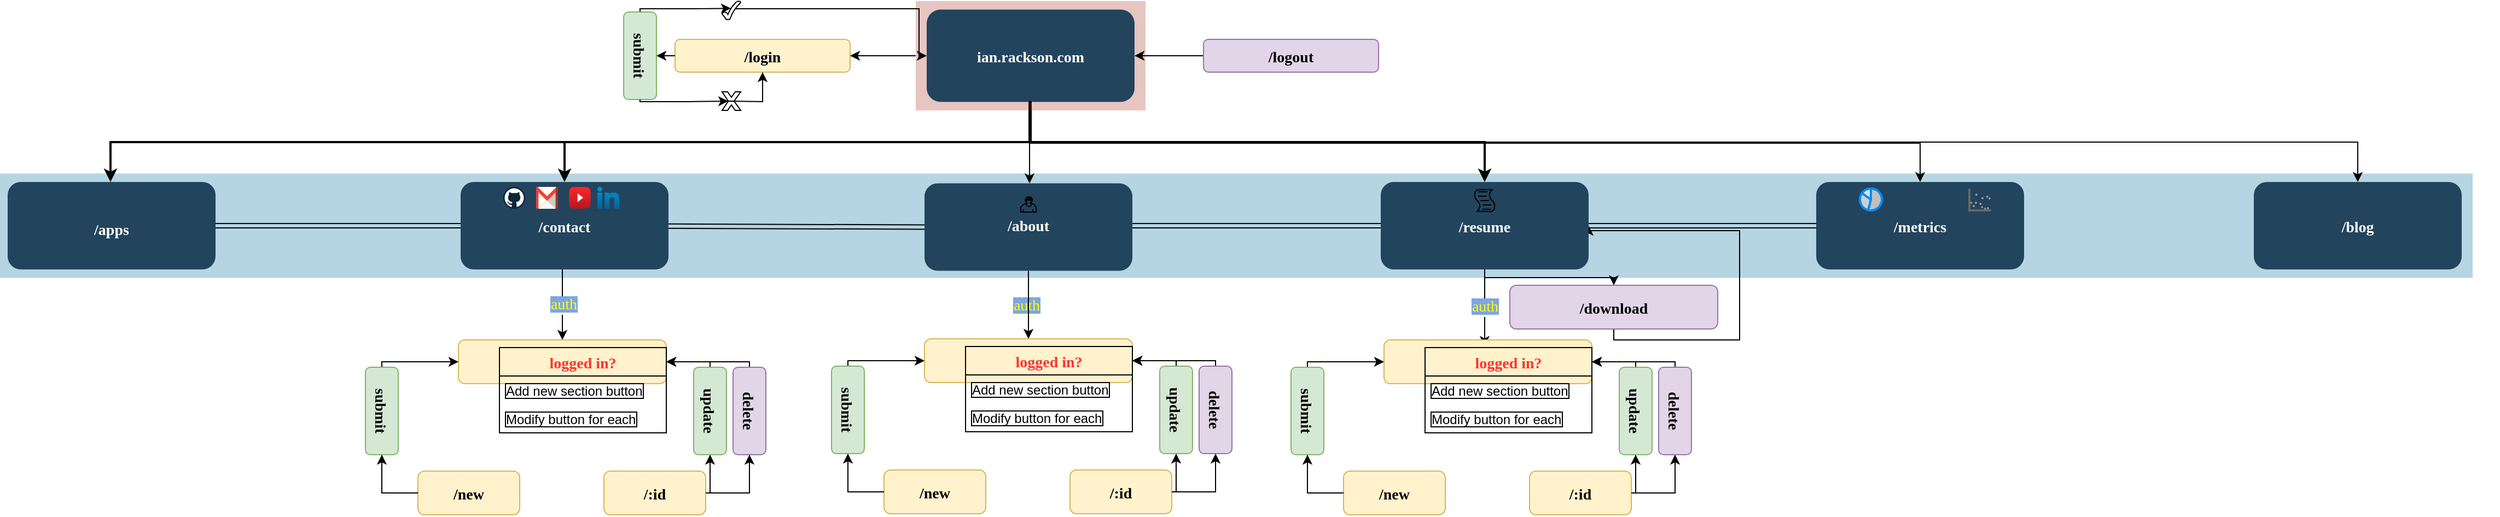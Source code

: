 <mxfile version="14.5.8" type="github">
  <diagram name="Page-1" id="2c0d36ab-eaac-3732-788b-9136903baeff">
    <mxGraphModel dx="983" dy="548" grid="1" gridSize="10" guides="1" tooltips="1" connect="1" arrows="1" fold="1" page="1" pageScale="1.5" pageWidth="1169" pageHeight="827" background="#ffffff" math="0" shadow="0">
      <root>
        <mxCell id="0" />
        <mxCell id="1" parent="0" />
        <mxCell id="Ey4R-V_PaF4X1ZqoevEX-540" value="&lt;font color=&quot;#ffff00&quot; style=&quot;background-color: rgb(126 , 166 , 224)&quot;&gt;auth&lt;/font&gt;" style="edgeLabel;html=1;align=center;verticalAlign=middle;resizable=0;points=[];fontSize=14;fontFamily=Tahoma;fontColor=#FFFFFF;" vertex="1" connectable="0" parent="1">
          <mxGeometry x="1038" y="449" as="geometry" />
        </mxCell>
        <mxCell id="122" value="" style="fillColor=#10739E;strokeColor=none;opacity=30;" parent="1" vertex="1">
          <mxGeometry x="100" y="327.75" width="2260" height="95.5" as="geometry" />
        </mxCell>
        <mxCell id="Ey4R-V_PaF4X1ZqoevEX-137" value="" style="edgeStyle=elbowEdgeStyle;rounded=0;orthogonalLoop=1;jettySize=auto;elbow=vertical;html=1;" edge="1" parent="1" source="2" target="Ey4R-V_PaF4X1ZqoevEX-136">
          <mxGeometry relative="1" as="geometry" />
        </mxCell>
        <mxCell id="Ey4R-V_PaF4X1ZqoevEX-161" style="edgeStyle=elbowEdgeStyle;rounded=0;orthogonalLoop=1;jettySize=auto;elbow=vertical;html=1;" edge="1" parent="1" source="4" target="Ey4R-V_PaF4X1ZqoevEX-154">
          <mxGeometry relative="1" as="geometry" />
        </mxCell>
        <mxCell id="Ey4R-V_PaF4X1ZqoevEX-399" style="edgeStyle=orthogonalEdgeStyle;rounded=0;orthogonalLoop=1;jettySize=auto;html=1;entryX=0.357;entryY=-0.019;entryDx=0;entryDy=0;entryPerimeter=0;fontFamily=Tahoma;fontSize=11;fontColor=#FF3333;" edge="1" parent="1" source="4" target="Ey4R-V_PaF4X1ZqoevEX-386">
          <mxGeometry relative="1" as="geometry" />
        </mxCell>
        <mxCell id="9" value="" style="edgeStyle=elbowEdgeStyle;elbow=vertical;strokeWidth=2;rounded=0" parent="1" source="2" target="4" edge="1">
          <mxGeometry x="337" y="215.5" width="100" height="100" as="geometry">
            <mxPoint x="337" y="315.5" as="sourcePoint" />
            <mxPoint x="437" y="215.5" as="targetPoint" />
          </mxGeometry>
        </mxCell>
        <mxCell id="Ey4R-V_PaF4X1ZqoevEX-167" style="edgeStyle=elbowEdgeStyle;rounded=0;orthogonalLoop=1;jettySize=auto;elbow=vertical;html=1;entryX=0.5;entryY=0;entryDx=0;entryDy=0;" edge="1" parent="1" source="10" target="Ey4R-V_PaF4X1ZqoevEX-166">
          <mxGeometry relative="1" as="geometry" />
        </mxCell>
        <mxCell id="Ey4R-V_PaF4X1ZqoevEX-537" style="edgeStyle=orthogonalEdgeStyle;rounded=0;orthogonalLoop=1;jettySize=auto;html=1;entryX=0.5;entryY=0;entryDx=0;entryDy=0;fontFamily=Tahoma;fontSize=11;fontColor=#FF3333;" edge="1" parent="1" source="12" target="Ey4R-V_PaF4X1ZqoevEX-523">
          <mxGeometry relative="1" as="geometry">
            <Array as="points">
              <mxPoint x="614" y="440" />
              <mxPoint x="614" y="440" />
            </Array>
          </mxGeometry>
        </mxCell>
        <mxCell id="Ey4R-V_PaF4X1ZqoevEX-539" value="&lt;font color=&quot;#ffff00&quot; style=&quot;background-color: rgb(126 , 166 , 224)&quot;&gt;auth&lt;br&gt;&lt;/font&gt;" style="edgeLabel;html=1;align=center;verticalAlign=middle;resizable=0;points=[];fontSize=14;fontFamily=Tahoma;fontColor=#FFFFFF;" vertex="1" connectable="0" parent="Ey4R-V_PaF4X1ZqoevEX-537">
          <mxGeometry x="0.008" y="1" relative="1" as="geometry">
            <mxPoint as="offset" />
          </mxGeometry>
        </mxCell>
        <mxCell id="59" value="" style="edgeStyle=elbowEdgeStyle;elbow=vertical;strokeWidth=2;rounded=0" parent="1" source="2" target="12" edge="1">
          <mxGeometry x="347" y="225.5" width="100" height="100" as="geometry">
            <mxPoint x="862.0" y="275.5" as="sourcePoint" />
            <mxPoint x="1467.0" y="345.5" as="targetPoint" />
          </mxGeometry>
        </mxCell>
        <mxCell id="61" value="" style="edgeStyle=elbowEdgeStyle;elbow=vertical;strokeWidth=2;rounded=0" parent="1" edge="1">
          <mxGeometry x="-24" y="135.5" width="100" height="100" as="geometry">
            <mxPoint x="1041" y="262.25" as="sourcePoint" />
            <mxPoint x="201" y="335.5" as="targetPoint" />
          </mxGeometry>
        </mxCell>
        <mxCell id="Ey4R-V_PaF4X1ZqoevEX-141" value="" style="group" vertex="1" connectable="0" parent="1">
          <mxGeometry x="937" y="170" width="210" height="100.0" as="geometry" />
        </mxCell>
        <mxCell id="123" value="" style="fillColor=#AE4132;strokeColor=none;opacity=30;" parent="Ey4R-V_PaF4X1ZqoevEX-141" vertex="1">
          <mxGeometry width="210" height="100.0" as="geometry" />
        </mxCell>
        <mxCell id="2" value="ian.rackson.com" style="rounded=1;fillColor=#23445D;gradientColor=none;strokeColor=none;fontColor=#FFFFFF;fontStyle=1;fontFamily=Tahoma;fontSize=14" parent="Ey4R-V_PaF4X1ZqoevEX-141" vertex="1">
          <mxGeometry x="10" y="7.75" width="190" height="84.5" as="geometry" />
        </mxCell>
        <mxCell id="Ey4R-V_PaF4X1ZqoevEX-381" style="edgeStyle=orthogonalEdgeStyle;rounded=0;orthogonalLoop=1;jettySize=auto;html=1;fontFamily=Tahoma;fontSize=11;fontColor=#FF3333;entryX=1;entryY=0.5;entryDx=0;entryDy=0;" edge="1" parent="1" source="Ey4R-V_PaF4X1ZqoevEX-154" target="4">
          <mxGeometry relative="1" as="geometry">
            <mxPoint x="1690" y="390" as="targetPoint" />
            <Array as="points">
              <mxPoint x="1575" y="480" />
              <mxPoint x="1690" y="480" />
              <mxPoint x="1690" y="380" />
              <mxPoint x="1552" y="380" />
            </Array>
          </mxGeometry>
        </mxCell>
        <mxCell id="Ey4R-V_PaF4X1ZqoevEX-154" value="/download" style="rounded=1;fillColor=#e1d5e7;strokeColor=#9673a6;fontStyle=1;fontFamily=Tahoma;fontSize=14" vertex="1" parent="1">
          <mxGeometry x="1480" y="430" width="190" height="40" as="geometry" />
        </mxCell>
        <mxCell id="Ey4R-V_PaF4X1ZqoevEX-205" style="edgeStyle=elbowEdgeStyle;rounded=0;orthogonalLoop=1;jettySize=auto;elbow=vertical;html=1;entryX=0.5;entryY=0;entryDx=0;entryDy=0;" edge="1" parent="1">
          <mxGeometry relative="1" as="geometry">
            <mxPoint x="1043" y="262.25" as="sourcePoint" />
            <mxPoint x="1041" y="336.75" as="targetPoint" />
            <Array as="points">
              <mxPoint x="1041" y="262" />
            </Array>
          </mxGeometry>
        </mxCell>
        <mxCell id="Ey4R-V_PaF4X1ZqoevEX-215" value="/login" style="rounded=1;fillColor=#fff2cc;strokeColor=#d6b656;fontStyle=1;fontFamily=Tahoma;fontSize=14" vertex="1" parent="1">
          <mxGeometry x="717" y="205" width="160" height="30" as="geometry" />
        </mxCell>
        <mxCell id="Ey4R-V_PaF4X1ZqoevEX-544" style="edgeStyle=orthogonalEdgeStyle;rounded=0;orthogonalLoop=1;jettySize=auto;html=1;entryX=1;entryY=0.5;entryDx=0;entryDy=0;startSize=26;fontFamily=Tahoma;fontSize=14;fontColor=#FFFFFF;" edge="1" parent="1" source="Ey4R-V_PaF4X1ZqoevEX-231" target="2">
          <mxGeometry relative="1" as="geometry" />
        </mxCell>
        <mxCell id="Ey4R-V_PaF4X1ZqoevEX-231" value="/logout" style="rounded=1;fillColor=#e1d5e7;strokeColor=#9673a6;fontStyle=1;fontFamily=Tahoma;fontSize=14" vertex="1" parent="1">
          <mxGeometry x="1200" y="205" width="160" height="30" as="geometry" />
        </mxCell>
        <mxCell id="Ey4R-V_PaF4X1ZqoevEX-329" value="" style="group" vertex="1" connectable="0" parent="1">
          <mxGeometry x="860" y="479" width="366" height="160" as="geometry" />
        </mxCell>
        <mxCell id="Ey4R-V_PaF4X1ZqoevEX-313" value="/new" style="rounded=1;fillColor=#fff2cc;strokeColor=#d6b656;fontStyle=1;fontFamily=Tahoma;fontSize=14" vertex="1" parent="Ey4R-V_PaF4X1ZqoevEX-329">
          <mxGeometry x="48" y="120" width="93" height="40" as="geometry" />
        </mxCell>
        <mxCell id="Ey4R-V_PaF4X1ZqoevEX-316" value="" style="group" vertex="1" connectable="0" parent="Ey4R-V_PaF4X1ZqoevEX-329">
          <mxGeometry x="85" width="190" height="107" as="geometry" />
        </mxCell>
        <mxCell id="Ey4R-V_PaF4X1ZqoevEX-166" value="" style="rounded=1;fillColor=#fff2cc;strokeColor=#d6b656;fontStyle=1;fontFamily=Tahoma;fontSize=14" vertex="1" parent="Ey4R-V_PaF4X1ZqoevEX-316">
          <mxGeometry width="190" height="40" as="geometry" />
        </mxCell>
        <mxCell id="Ey4R-V_PaF4X1ZqoevEX-303" value="logged in?" style="swimlane;fontStyle=1;childLayout=stackLayout;horizontal=1;startSize=26;fillColor=none;horizontalStack=0;resizeParent=1;resizeParentMax=0;resizeLast=0;collapsible=1;marginBottom=0;shadow=0;labelBackgroundColor=none;align=center;fontFamily=Tahoma;fontSize=14;labelBorderColor=none;fontColor=#FF3333;" vertex="1" parent="Ey4R-V_PaF4X1ZqoevEX-316">
          <mxGeometry x="37.5" y="7" width="152.5" height="78" as="geometry">
            <mxRectangle x="37.5" y="7" width="115" height="26" as="alternateBounds" />
          </mxGeometry>
        </mxCell>
        <mxCell id="Ey4R-V_PaF4X1ZqoevEX-304" value="Add new section button" style="text;strokeColor=none;fillColor=none;align=left;verticalAlign=top;spacingLeft=4;spacingRight=4;overflow=hidden;rotatable=0;points=[[0,0.5],[1,0.5]];portConstraint=eastwest;labelBackgroundColor=none;labelBorderColor=#000000;" vertex="1" parent="Ey4R-V_PaF4X1ZqoevEX-303">
          <mxGeometry y="26" width="152.5" height="26" as="geometry" />
        </mxCell>
        <mxCell id="Ey4R-V_PaF4X1ZqoevEX-305" value="Modify button for each" style="text;strokeColor=none;fillColor=none;align=left;verticalAlign=top;spacingLeft=4;spacingRight=4;overflow=hidden;rotatable=0;points=[[0,0.5],[1,0.5]];portConstraint=eastwest;labelBackgroundColor=none;labelBorderColor=#000000;" vertex="1" parent="Ey4R-V_PaF4X1ZqoevEX-303">
          <mxGeometry y="52" width="152.5" height="26" as="geometry" />
        </mxCell>
        <mxCell id="Ey4R-V_PaF4X1ZqoevEX-321" style="edgeStyle=orthogonalEdgeStyle;rounded=0;orthogonalLoop=1;jettySize=auto;html=1;entryX=0;entryY=0.5;entryDx=0;entryDy=0;fontFamily=Tahoma;fontSize=11;fontColor=#FF3333;" edge="1" parent="Ey4R-V_PaF4X1ZqoevEX-329" source="Ey4R-V_PaF4X1ZqoevEX-317" target="Ey4R-V_PaF4X1ZqoevEX-166">
          <mxGeometry relative="1" as="geometry">
            <Array as="points">
              <mxPoint x="15" y="20" />
            </Array>
          </mxGeometry>
        </mxCell>
        <mxCell id="Ey4R-V_PaF4X1ZqoevEX-317" value="submit" style="rounded=1;fillColor=#d5e8d4;strokeColor=#82b366;fontStyle=1;fontFamily=Tahoma;fontSize=14;rotation=90;" vertex="1" parent="Ey4R-V_PaF4X1ZqoevEX-329">
          <mxGeometry x="-25" y="50" width="80" height="30" as="geometry" />
        </mxCell>
        <mxCell id="Ey4R-V_PaF4X1ZqoevEX-319" style="edgeStyle=orthogonalEdgeStyle;rounded=0;orthogonalLoop=1;jettySize=auto;html=1;fontFamily=Tahoma;fontSize=11;fontColor=#FF3333;" edge="1" parent="Ey4R-V_PaF4X1ZqoevEX-329" source="Ey4R-V_PaF4X1ZqoevEX-313" target="Ey4R-V_PaF4X1ZqoevEX-317">
          <mxGeometry relative="1" as="geometry" />
        </mxCell>
        <mxCell id="Ey4R-V_PaF4X1ZqoevEX-322" value="/:id" style="rounded=1;fillColor=#fff2cc;strokeColor=#d6b656;fontStyle=1;fontFamily=Tahoma;fontSize=14" vertex="1" parent="Ey4R-V_PaF4X1ZqoevEX-329">
          <mxGeometry x="218" y="120" width="93" height="40" as="geometry" />
        </mxCell>
        <mxCell id="Ey4R-V_PaF4X1ZqoevEX-327" style="edgeStyle=orthogonalEdgeStyle;rounded=0;orthogonalLoop=1;jettySize=auto;html=1;fontFamily=Tahoma;fontSize=11;fontColor=#FF3333;exitX=0;exitY=0.5;exitDx=0;exitDy=0;" edge="1" parent="Ey4R-V_PaF4X1ZqoevEX-329" source="Ey4R-V_PaF4X1ZqoevEX-323">
          <mxGeometry relative="1" as="geometry">
            <mxPoint x="275" y="20" as="targetPoint" />
            <Array as="points">
              <mxPoint x="315" y="20" />
              <mxPoint x="280" y="20" />
            </Array>
          </mxGeometry>
        </mxCell>
        <mxCell id="Ey4R-V_PaF4X1ZqoevEX-323" value="update" style="rounded=1;fillColor=#d5e8d4;strokeColor=#82b366;fontStyle=1;fontFamily=Tahoma;fontSize=14;rotation=90;" vertex="1" parent="Ey4R-V_PaF4X1ZqoevEX-329">
          <mxGeometry x="275" y="50" width="80" height="30" as="geometry" />
        </mxCell>
        <mxCell id="Ey4R-V_PaF4X1ZqoevEX-325" style="edgeStyle=orthogonalEdgeStyle;rounded=0;orthogonalLoop=1;jettySize=auto;html=1;exitX=1;exitY=0.5;exitDx=0;exitDy=0;entryX=1;entryY=0.5;entryDx=0;entryDy=0;fontFamily=Tahoma;fontSize=11;fontColor=#FF3333;" edge="1" parent="Ey4R-V_PaF4X1ZqoevEX-329" source="Ey4R-V_PaF4X1ZqoevEX-322" target="Ey4R-V_PaF4X1ZqoevEX-323">
          <mxGeometry relative="1" as="geometry" />
        </mxCell>
        <mxCell id="Ey4R-V_PaF4X1ZqoevEX-328" style="edgeStyle=orthogonalEdgeStyle;rounded=0;orthogonalLoop=1;jettySize=auto;html=1;exitX=0;exitY=0.5;exitDx=0;exitDy=0;fontFamily=Tahoma;fontSize=11;fontColor=#FF3333;" edge="1" parent="Ey4R-V_PaF4X1ZqoevEX-329" source="Ey4R-V_PaF4X1ZqoevEX-324">
          <mxGeometry relative="1" as="geometry">
            <mxPoint x="275" y="20" as="targetPoint" />
            <Array as="points">
              <mxPoint x="351" y="20" />
              <mxPoint x="306" y="20" />
            </Array>
          </mxGeometry>
        </mxCell>
        <mxCell id="Ey4R-V_PaF4X1ZqoevEX-324" value="delete" style="rounded=1;fillColor=#e1d5e7;strokeColor=#9673a6;fontStyle=1;fontFamily=Tahoma;fontSize=14;rotation=90;" vertex="1" parent="Ey4R-V_PaF4X1ZqoevEX-329">
          <mxGeometry x="311" y="50" width="80" height="30" as="geometry" />
        </mxCell>
        <mxCell id="Ey4R-V_PaF4X1ZqoevEX-326" style="edgeStyle=orthogonalEdgeStyle;rounded=0;orthogonalLoop=1;jettySize=auto;html=1;entryX=1;entryY=0.5;entryDx=0;entryDy=0;fontFamily=Tahoma;fontSize=11;fontColor=#FF3333;" edge="1" parent="Ey4R-V_PaF4X1ZqoevEX-329" source="Ey4R-V_PaF4X1ZqoevEX-322" target="Ey4R-V_PaF4X1ZqoevEX-324">
          <mxGeometry relative="1" as="geometry" />
        </mxCell>
        <mxCell id="Ey4R-V_PaF4X1ZqoevEX-382" value="" style="group" vertex="1" connectable="0" parent="1">
          <mxGeometry x="1280" y="480" width="366" height="160" as="geometry" />
        </mxCell>
        <mxCell id="Ey4R-V_PaF4X1ZqoevEX-383" value="/new" style="rounded=1;fillColor=#fff2cc;strokeColor=#d6b656;fontStyle=1;fontFamily=Tahoma;fontSize=14" vertex="1" parent="Ey4R-V_PaF4X1ZqoevEX-382">
          <mxGeometry x="48" y="120" width="93" height="40" as="geometry" />
        </mxCell>
        <mxCell id="Ey4R-V_PaF4X1ZqoevEX-384" value="" style="group" vertex="1" connectable="0" parent="Ey4R-V_PaF4X1ZqoevEX-382">
          <mxGeometry x="85" width="190" height="107" as="geometry" />
        </mxCell>
        <mxCell id="Ey4R-V_PaF4X1ZqoevEX-385" value="" style="rounded=1;fillColor=#fff2cc;strokeColor=#d6b656;fontStyle=1;fontFamily=Tahoma;fontSize=14" vertex="1" parent="Ey4R-V_PaF4X1ZqoevEX-384">
          <mxGeometry width="190" height="40" as="geometry" />
        </mxCell>
        <mxCell id="Ey4R-V_PaF4X1ZqoevEX-386" value="logged in?" style="swimlane;fontStyle=1;childLayout=stackLayout;horizontal=1;startSize=26;fillColor=none;horizontalStack=0;resizeParent=1;resizeParentMax=0;resizeLast=0;collapsible=1;marginBottom=0;shadow=0;labelBackgroundColor=none;align=center;fontFamily=Tahoma;fontSize=14;labelBorderColor=none;fontColor=#FF3333;" vertex="1" parent="Ey4R-V_PaF4X1ZqoevEX-384">
          <mxGeometry x="37.5" y="7" width="152.5" height="78" as="geometry">
            <mxRectangle x="37.5" y="7" width="115" height="26" as="alternateBounds" />
          </mxGeometry>
        </mxCell>
        <mxCell id="Ey4R-V_PaF4X1ZqoevEX-387" value="Add new section button" style="text;strokeColor=none;fillColor=none;align=left;verticalAlign=top;spacingLeft=4;spacingRight=4;overflow=hidden;rotatable=0;points=[[0,0.5],[1,0.5]];portConstraint=eastwest;labelBackgroundColor=none;labelBorderColor=#000000;" vertex="1" parent="Ey4R-V_PaF4X1ZqoevEX-386">
          <mxGeometry y="26" width="152.5" height="26" as="geometry" />
        </mxCell>
        <mxCell id="Ey4R-V_PaF4X1ZqoevEX-388" value="Modify button for each" style="text;strokeColor=none;fillColor=none;align=left;verticalAlign=top;spacingLeft=4;spacingRight=4;overflow=hidden;rotatable=0;points=[[0,0.5],[1,0.5]];portConstraint=eastwest;labelBackgroundColor=none;labelBorderColor=#000000;" vertex="1" parent="Ey4R-V_PaF4X1ZqoevEX-386">
          <mxGeometry y="52" width="152.5" height="26" as="geometry" />
        </mxCell>
        <mxCell id="Ey4R-V_PaF4X1ZqoevEX-389" style="edgeStyle=orthogonalEdgeStyle;rounded=0;orthogonalLoop=1;jettySize=auto;html=1;entryX=0;entryY=0.5;entryDx=0;entryDy=0;fontFamily=Tahoma;fontSize=11;fontColor=#FF3333;" edge="1" parent="Ey4R-V_PaF4X1ZqoevEX-382" source="Ey4R-V_PaF4X1ZqoevEX-390" target="Ey4R-V_PaF4X1ZqoevEX-385">
          <mxGeometry relative="1" as="geometry">
            <Array as="points">
              <mxPoint x="15" y="20" />
            </Array>
          </mxGeometry>
        </mxCell>
        <mxCell id="Ey4R-V_PaF4X1ZqoevEX-390" value="submit" style="rounded=1;fillColor=#d5e8d4;strokeColor=#82b366;fontStyle=1;fontFamily=Tahoma;fontSize=14;rotation=90;" vertex="1" parent="Ey4R-V_PaF4X1ZqoevEX-382">
          <mxGeometry x="-25" y="50" width="80" height="30" as="geometry" />
        </mxCell>
        <mxCell id="Ey4R-V_PaF4X1ZqoevEX-391" style="edgeStyle=orthogonalEdgeStyle;rounded=0;orthogonalLoop=1;jettySize=auto;html=1;fontFamily=Tahoma;fontSize=11;fontColor=#FF3333;" edge="1" parent="Ey4R-V_PaF4X1ZqoevEX-382" source="Ey4R-V_PaF4X1ZqoevEX-383" target="Ey4R-V_PaF4X1ZqoevEX-390">
          <mxGeometry relative="1" as="geometry" />
        </mxCell>
        <mxCell id="Ey4R-V_PaF4X1ZqoevEX-392" value="/:id" style="rounded=1;fillColor=#fff2cc;strokeColor=#d6b656;fontStyle=1;fontFamily=Tahoma;fontSize=14" vertex="1" parent="Ey4R-V_PaF4X1ZqoevEX-382">
          <mxGeometry x="218" y="120" width="93" height="40" as="geometry" />
        </mxCell>
        <mxCell id="Ey4R-V_PaF4X1ZqoevEX-393" style="edgeStyle=orthogonalEdgeStyle;rounded=0;orthogonalLoop=1;jettySize=auto;html=1;fontFamily=Tahoma;fontSize=11;fontColor=#FF3333;exitX=0;exitY=0.5;exitDx=0;exitDy=0;" edge="1" parent="Ey4R-V_PaF4X1ZqoevEX-382" source="Ey4R-V_PaF4X1ZqoevEX-394">
          <mxGeometry relative="1" as="geometry">
            <mxPoint x="275" y="20" as="targetPoint" />
            <Array as="points">
              <mxPoint x="315" y="20" />
              <mxPoint x="280" y="20" />
            </Array>
          </mxGeometry>
        </mxCell>
        <mxCell id="Ey4R-V_PaF4X1ZqoevEX-394" value="update" style="rounded=1;fillColor=#d5e8d4;strokeColor=#82b366;fontStyle=1;fontFamily=Tahoma;fontSize=14;rotation=90;" vertex="1" parent="Ey4R-V_PaF4X1ZqoevEX-382">
          <mxGeometry x="275" y="50" width="80" height="30" as="geometry" />
        </mxCell>
        <mxCell id="Ey4R-V_PaF4X1ZqoevEX-395" style="edgeStyle=orthogonalEdgeStyle;rounded=0;orthogonalLoop=1;jettySize=auto;html=1;exitX=1;exitY=0.5;exitDx=0;exitDy=0;entryX=1;entryY=0.5;entryDx=0;entryDy=0;fontFamily=Tahoma;fontSize=11;fontColor=#FF3333;" edge="1" parent="Ey4R-V_PaF4X1ZqoevEX-382" source="Ey4R-V_PaF4X1ZqoevEX-392" target="Ey4R-V_PaF4X1ZqoevEX-394">
          <mxGeometry relative="1" as="geometry" />
        </mxCell>
        <mxCell id="Ey4R-V_PaF4X1ZqoevEX-396" style="edgeStyle=orthogonalEdgeStyle;rounded=0;orthogonalLoop=1;jettySize=auto;html=1;exitX=0;exitY=0.5;exitDx=0;exitDy=0;fontFamily=Tahoma;fontSize=11;fontColor=#FF3333;" edge="1" parent="Ey4R-V_PaF4X1ZqoevEX-382" source="Ey4R-V_PaF4X1ZqoevEX-397">
          <mxGeometry relative="1" as="geometry">
            <mxPoint x="275" y="20" as="targetPoint" />
            <Array as="points">
              <mxPoint x="351" y="20" />
              <mxPoint x="306" y="20" />
            </Array>
          </mxGeometry>
        </mxCell>
        <mxCell id="Ey4R-V_PaF4X1ZqoevEX-397" value="delete" style="rounded=1;fillColor=#e1d5e7;strokeColor=#9673a6;fontStyle=1;fontFamily=Tahoma;fontSize=14;rotation=90;" vertex="1" parent="Ey4R-V_PaF4X1ZqoevEX-382">
          <mxGeometry x="311" y="50" width="80" height="30" as="geometry" />
        </mxCell>
        <mxCell id="Ey4R-V_PaF4X1ZqoevEX-398" style="edgeStyle=orthogonalEdgeStyle;rounded=0;orthogonalLoop=1;jettySize=auto;html=1;entryX=1;entryY=0.5;entryDx=0;entryDy=0;fontFamily=Tahoma;fontSize=11;fontColor=#FF3333;" edge="1" parent="Ey4R-V_PaF4X1ZqoevEX-382" source="Ey4R-V_PaF4X1ZqoevEX-392" target="Ey4R-V_PaF4X1ZqoevEX-397">
          <mxGeometry relative="1" as="geometry" />
        </mxCell>
        <mxCell id="Ey4R-V_PaF4X1ZqoevEX-520" value="" style="group" vertex="1" connectable="0" parent="1">
          <mxGeometry x="434" y="480" width="366" height="160" as="geometry" />
        </mxCell>
        <mxCell id="Ey4R-V_PaF4X1ZqoevEX-521" value="/new" style="rounded=1;fillColor=#fff2cc;strokeColor=#d6b656;fontStyle=1;fontFamily=Tahoma;fontSize=14" vertex="1" parent="Ey4R-V_PaF4X1ZqoevEX-520">
          <mxGeometry x="48" y="120" width="93" height="40" as="geometry" />
        </mxCell>
        <mxCell id="Ey4R-V_PaF4X1ZqoevEX-522" value="" style="group" vertex="1" connectable="0" parent="Ey4R-V_PaF4X1ZqoevEX-520">
          <mxGeometry x="85" width="190" height="107" as="geometry" />
        </mxCell>
        <mxCell id="Ey4R-V_PaF4X1ZqoevEX-523" value="" style="rounded=1;fillColor=#fff2cc;strokeColor=#d6b656;fontStyle=1;fontFamily=Tahoma;fontSize=14" vertex="1" parent="Ey4R-V_PaF4X1ZqoevEX-522">
          <mxGeometry width="190" height="40" as="geometry" />
        </mxCell>
        <mxCell id="Ey4R-V_PaF4X1ZqoevEX-524" value="logged in?" style="swimlane;fontStyle=1;childLayout=stackLayout;horizontal=1;startSize=26;fillColor=none;horizontalStack=0;resizeParent=1;resizeParentMax=0;resizeLast=0;collapsible=1;marginBottom=0;shadow=0;labelBackgroundColor=none;align=center;fontFamily=Tahoma;fontSize=14;labelBorderColor=none;fontColor=#FF3333;" vertex="1" parent="Ey4R-V_PaF4X1ZqoevEX-522">
          <mxGeometry x="37.5" y="7" width="152.5" height="78" as="geometry">
            <mxRectangle x="37.5" y="7" width="115" height="26" as="alternateBounds" />
          </mxGeometry>
        </mxCell>
        <mxCell id="Ey4R-V_PaF4X1ZqoevEX-525" value="Add new section button" style="text;strokeColor=none;fillColor=none;align=left;verticalAlign=top;spacingLeft=4;spacingRight=4;overflow=hidden;rotatable=0;points=[[0,0.5],[1,0.5]];portConstraint=eastwest;labelBackgroundColor=none;labelBorderColor=#000000;" vertex="1" parent="Ey4R-V_PaF4X1ZqoevEX-524">
          <mxGeometry y="26" width="152.5" height="26" as="geometry" />
        </mxCell>
        <mxCell id="Ey4R-V_PaF4X1ZqoevEX-526" value="Modify button for each" style="text;strokeColor=none;fillColor=none;align=left;verticalAlign=top;spacingLeft=4;spacingRight=4;overflow=hidden;rotatable=0;points=[[0,0.5],[1,0.5]];portConstraint=eastwest;labelBackgroundColor=none;labelBorderColor=#000000;" vertex="1" parent="Ey4R-V_PaF4X1ZqoevEX-524">
          <mxGeometry y="52" width="152.5" height="26" as="geometry" />
        </mxCell>
        <mxCell id="Ey4R-V_PaF4X1ZqoevEX-527" style="edgeStyle=orthogonalEdgeStyle;rounded=0;orthogonalLoop=1;jettySize=auto;html=1;entryX=0;entryY=0.5;entryDx=0;entryDy=0;fontFamily=Tahoma;fontSize=11;fontColor=#FF3333;" edge="1" parent="Ey4R-V_PaF4X1ZqoevEX-520" source="Ey4R-V_PaF4X1ZqoevEX-528" target="Ey4R-V_PaF4X1ZqoevEX-523">
          <mxGeometry relative="1" as="geometry">
            <Array as="points">
              <mxPoint x="15" y="20" />
            </Array>
          </mxGeometry>
        </mxCell>
        <mxCell id="Ey4R-V_PaF4X1ZqoevEX-528" value="submit" style="rounded=1;fillColor=#d5e8d4;strokeColor=#82b366;fontStyle=1;fontFamily=Tahoma;fontSize=14;rotation=90;" vertex="1" parent="Ey4R-V_PaF4X1ZqoevEX-520">
          <mxGeometry x="-25" y="50" width="80" height="30" as="geometry" />
        </mxCell>
        <mxCell id="Ey4R-V_PaF4X1ZqoevEX-529" style="edgeStyle=orthogonalEdgeStyle;rounded=0;orthogonalLoop=1;jettySize=auto;html=1;fontFamily=Tahoma;fontSize=11;fontColor=#FF3333;" edge="1" parent="Ey4R-V_PaF4X1ZqoevEX-520" source="Ey4R-V_PaF4X1ZqoevEX-521" target="Ey4R-V_PaF4X1ZqoevEX-528">
          <mxGeometry relative="1" as="geometry" />
        </mxCell>
        <mxCell id="Ey4R-V_PaF4X1ZqoevEX-530" value="/:id" style="rounded=1;fillColor=#fff2cc;strokeColor=#d6b656;fontStyle=1;fontFamily=Tahoma;fontSize=14" vertex="1" parent="Ey4R-V_PaF4X1ZqoevEX-520">
          <mxGeometry x="218" y="120" width="93" height="40" as="geometry" />
        </mxCell>
        <mxCell id="Ey4R-V_PaF4X1ZqoevEX-531" style="edgeStyle=orthogonalEdgeStyle;rounded=0;orthogonalLoop=1;jettySize=auto;html=1;fontFamily=Tahoma;fontSize=11;fontColor=#FF3333;exitX=0;exitY=0.5;exitDx=0;exitDy=0;" edge="1" parent="Ey4R-V_PaF4X1ZqoevEX-520" source="Ey4R-V_PaF4X1ZqoevEX-532">
          <mxGeometry relative="1" as="geometry">
            <mxPoint x="275" y="20" as="targetPoint" />
            <Array as="points">
              <mxPoint x="315" y="20" />
              <mxPoint x="280" y="20" />
            </Array>
          </mxGeometry>
        </mxCell>
        <mxCell id="Ey4R-V_PaF4X1ZqoevEX-532" value="update" style="rounded=1;fillColor=#d5e8d4;strokeColor=#82b366;fontStyle=1;fontFamily=Tahoma;fontSize=14;rotation=90;" vertex="1" parent="Ey4R-V_PaF4X1ZqoevEX-520">
          <mxGeometry x="275" y="50" width="80" height="30" as="geometry" />
        </mxCell>
        <mxCell id="Ey4R-V_PaF4X1ZqoevEX-533" style="edgeStyle=orthogonalEdgeStyle;rounded=0;orthogonalLoop=1;jettySize=auto;html=1;exitX=1;exitY=0.5;exitDx=0;exitDy=0;entryX=1;entryY=0.5;entryDx=0;entryDy=0;fontFamily=Tahoma;fontSize=11;fontColor=#FF3333;" edge="1" parent="Ey4R-V_PaF4X1ZqoevEX-520" source="Ey4R-V_PaF4X1ZqoevEX-530" target="Ey4R-V_PaF4X1ZqoevEX-532">
          <mxGeometry relative="1" as="geometry" />
        </mxCell>
        <mxCell id="Ey4R-V_PaF4X1ZqoevEX-534" style="edgeStyle=orthogonalEdgeStyle;rounded=0;orthogonalLoop=1;jettySize=auto;html=1;exitX=0;exitY=0.5;exitDx=0;exitDy=0;fontFamily=Tahoma;fontSize=11;fontColor=#FF3333;" edge="1" parent="Ey4R-V_PaF4X1ZqoevEX-520" source="Ey4R-V_PaF4X1ZqoevEX-535">
          <mxGeometry relative="1" as="geometry">
            <mxPoint x="275" y="20" as="targetPoint" />
            <Array as="points">
              <mxPoint x="351" y="20" />
              <mxPoint x="306" y="20" />
            </Array>
          </mxGeometry>
        </mxCell>
        <mxCell id="Ey4R-V_PaF4X1ZqoevEX-535" value="delete" style="rounded=1;fillColor=#e1d5e7;strokeColor=#9673a6;fontStyle=1;fontFamily=Tahoma;fontSize=14;rotation=90;" vertex="1" parent="Ey4R-V_PaF4X1ZqoevEX-520">
          <mxGeometry x="311" y="50" width="80" height="30" as="geometry" />
        </mxCell>
        <mxCell id="Ey4R-V_PaF4X1ZqoevEX-536" style="edgeStyle=orthogonalEdgeStyle;rounded=0;orthogonalLoop=1;jettySize=auto;html=1;entryX=1;entryY=0.5;entryDx=0;entryDy=0;fontFamily=Tahoma;fontSize=11;fontColor=#FF3333;" edge="1" parent="Ey4R-V_PaF4X1ZqoevEX-520" source="Ey4R-V_PaF4X1ZqoevEX-530" target="Ey4R-V_PaF4X1ZqoevEX-535">
          <mxGeometry relative="1" as="geometry" />
        </mxCell>
        <mxCell id="Ey4R-V_PaF4X1ZqoevEX-543" value="&lt;font color=&quot;#ffff00&quot; style=&quot;background-color: rgb(126 , 166 , 224)&quot;&gt;auth&lt;/font&gt;" style="edgeLabel;html=1;align=center;verticalAlign=middle;resizable=0;points=[];fontSize=14;fontFamily=Tahoma;fontColor=#FFFFFF;" vertex="1" connectable="0" parent="1">
          <mxGeometry x="1457" y="450" as="geometry" />
        </mxCell>
        <mxCell id="Ey4R-V_PaF4X1ZqoevEX-572" style="edgeStyle=orthogonalEdgeStyle;rounded=0;orthogonalLoop=1;jettySize=auto;html=1;entryX=0;entryY=0.5;entryDx=0;entryDy=0;startSize=26;fontFamily=Tahoma;fontSize=14;fontColor=#FFFFFF;exitX=0.686;exitY=0.412;exitDx=0;exitDy=0;exitPerimeter=0;" edge="1" parent="1" source="Ey4R-V_PaF4X1ZqoevEX-545" target="2">
          <mxGeometry relative="1" as="geometry">
            <Array as="points">
              <mxPoint x="940" y="177" />
              <mxPoint x="940" y="220" />
            </Array>
          </mxGeometry>
        </mxCell>
        <mxCell id="Ey4R-V_PaF4X1ZqoevEX-567" style="edgeStyle=none;rounded=0;orthogonalLoop=1;jettySize=auto;html=1;entryX=1;entryY=0.5;entryDx=0;entryDy=0;startSize=26;fontFamily=Tahoma;fontSize=14;fontColor=#FFFFFF;" edge="1" parent="1" source="123" target="Ey4R-V_PaF4X1ZqoevEX-215">
          <mxGeometry relative="1" as="geometry" />
        </mxCell>
        <mxCell id="Ey4R-V_PaF4X1ZqoevEX-575" value="" style="group" vertex="1" connectable="0" parent="1">
          <mxGeometry x="670" y="170" width="135" height="100" as="geometry" />
        </mxCell>
        <mxCell id="Ey4R-V_PaF4X1ZqoevEX-545" value="" style="verticalLabelPosition=bottom;verticalAlign=top;html=1;shape=mxgraph.basic.tick;shadow=0;startSize=26;fillColor=none;fontFamily=Tahoma;fontSize=14;fontColor=#FFFFFF;" vertex="1" parent="Ey4R-V_PaF4X1ZqoevEX-575">
          <mxGeometry x="90" width="17" height="17" as="geometry" />
        </mxCell>
        <mxCell id="Ey4R-V_PaF4X1ZqoevEX-571" style="edgeStyle=orthogonalEdgeStyle;rounded=0;orthogonalLoop=1;jettySize=auto;html=1;entryX=0.471;entryY=0.392;entryDx=0;entryDy=0;entryPerimeter=0;startSize=26;fontFamily=Tahoma;fontSize=14;fontColor=#FFFFFF;" edge="1" parent="Ey4R-V_PaF4X1ZqoevEX-575" source="Ey4R-V_PaF4X1ZqoevEX-563" target="Ey4R-V_PaF4X1ZqoevEX-545">
          <mxGeometry relative="1" as="geometry">
            <Array as="points">
              <mxPoint x="15" y="7" />
              <mxPoint x="60" y="7" />
            </Array>
          </mxGeometry>
        </mxCell>
        <mxCell id="Ey4R-V_PaF4X1ZqoevEX-563" value="submit" style="rounded=1;fillColor=#d5e8d4;strokeColor=#82b366;fontStyle=1;fontFamily=Tahoma;fontSize=14;rotation=90;" vertex="1" parent="Ey4R-V_PaF4X1ZqoevEX-575">
          <mxGeometry x="-25" y="35" width="80" height="30" as="geometry" />
        </mxCell>
        <mxCell id="Ey4R-V_PaF4X1ZqoevEX-566" value="" style="verticalLabelPosition=bottom;verticalAlign=top;html=1;shape=mxgraph.basic.x;shadow=0;startSize=26;fillColor=none;fontFamily=Tahoma;fontSize=14;fontColor=#FFFFFF;" vertex="1" parent="Ey4R-V_PaF4X1ZqoevEX-575">
          <mxGeometry x="90" y="83" width="17" height="17" as="geometry" />
        </mxCell>
        <mxCell id="Ey4R-V_PaF4X1ZqoevEX-570" style="edgeStyle=orthogonalEdgeStyle;rounded=0;orthogonalLoop=1;jettySize=auto;html=1;entryX=0.33;entryY=0.5;entryDx=0;entryDy=0;entryPerimeter=0;startSize=26;fontFamily=Tahoma;fontSize=14;fontColor=#FFFFFF;" edge="1" parent="Ey4R-V_PaF4X1ZqoevEX-575" source="Ey4R-V_PaF4X1ZqoevEX-563" target="Ey4R-V_PaF4X1ZqoevEX-566">
          <mxGeometry relative="1" as="geometry">
            <Array as="points">
              <mxPoint x="15" y="92" />
              <mxPoint x="60" y="92" />
            </Array>
          </mxGeometry>
        </mxCell>
        <mxCell id="Ey4R-V_PaF4X1ZqoevEX-565" style="edgeStyle=none;rounded=0;orthogonalLoop=1;jettySize=auto;html=1;entryX=0.5;entryY=0;entryDx=0;entryDy=0;startSize=26;fontFamily=Tahoma;fontSize=14;fontColor=#FFFFFF;" edge="1" parent="1" source="Ey4R-V_PaF4X1ZqoevEX-215" target="Ey4R-V_PaF4X1ZqoevEX-563">
          <mxGeometry relative="1" as="geometry" />
        </mxCell>
        <mxCell id="Ey4R-V_PaF4X1ZqoevEX-576" style="edgeStyle=orthogonalEdgeStyle;rounded=0;orthogonalLoop=1;jettySize=auto;html=1;entryX=0.5;entryY=1;entryDx=0;entryDy=0;startSize=26;fontFamily=Tahoma;fontSize=14;fontColor=#FFFFFF;exitX=0.65;exitY=0.5;exitDx=0;exitDy=0;exitPerimeter=0;" edge="1" parent="1" source="Ey4R-V_PaF4X1ZqoevEX-566" target="Ey4R-V_PaF4X1ZqoevEX-215">
          <mxGeometry relative="1" as="geometry">
            <Array as="points">
              <mxPoint x="765" y="262" />
              <mxPoint x="797" y="262" />
            </Array>
          </mxGeometry>
        </mxCell>
        <mxCell id="Ey4R-V_PaF4X1ZqoevEX-606" value="" style="group" vertex="1" connectable="0" parent="1">
          <mxGeometry x="1362.0" y="335.5" width="190" height="80" as="geometry" />
        </mxCell>
        <mxCell id="4" value="" style="rounded=1;fillColor=#23445D;gradientColor=none;strokeColor=none;fontColor=#FFFFFF;fontStyle=1;fontFamily=Tahoma;fontSize=14" parent="Ey4R-V_PaF4X1ZqoevEX-606" vertex="1">
          <mxGeometry width="190" height="80" as="geometry" />
        </mxCell>
        <mxCell id="Ey4R-V_PaF4X1ZqoevEX-644" value="" style="group" vertex="1" connectable="0" parent="Ey4R-V_PaF4X1ZqoevEX-606">
          <mxGeometry x="45.0" y="7" width="100" height="46" as="geometry" />
        </mxCell>
        <mxCell id="Ey4R-V_PaF4X1ZqoevEX-249" value="/resume" style="swimlane;fontStyle=1;childLayout=stackLayout;horizontal=1;startSize=26;fillColor=none;horizontalStack=0;resizeParent=1;resizeParentMax=0;resizeLast=0;collapsible=1;marginBottom=0;shadow=0;labelBackgroundColor=none;align=center;fontColor=#FFFFFF;fontFamily=Tahoma;fontSize=14;labelBorderColor=none;swimlaneFillColor=#F8CECC;strokeColor=none;" vertex="1" collapsed="1" parent="Ey4R-V_PaF4X1ZqoevEX-644">
          <mxGeometry y="20" width="100" height="26" as="geometry">
            <mxRectangle x="1388" y="362.5" width="140" height="144" as="alternateBounds" />
          </mxGeometry>
        </mxCell>
        <mxCell id="Ey4R-V_PaF4X1ZqoevEX-250" value="Summary" style="text;strokeColor=none;fillColor=none;align=left;verticalAlign=top;spacingLeft=4;spacingRight=4;overflow=hidden;rotatable=0;points=[[0,0.5],[1,0.5]];portConstraint=eastwest;labelBackgroundColor=none;labelBorderColor=#000000;" vertex="1" parent="Ey4R-V_PaF4X1ZqoevEX-249">
          <mxGeometry y="26" width="100" height="26" as="geometry" />
        </mxCell>
        <mxCell id="Ey4R-V_PaF4X1ZqoevEX-251" value="Skills" style="text;strokeColor=none;fillColor=none;align=left;verticalAlign=top;spacingLeft=4;spacingRight=4;overflow=hidden;rotatable=0;points=[[0,0.5],[1,0.5]];portConstraint=eastwest;labelBackgroundColor=none;labelBorderColor=#000000;" vertex="1" parent="Ey4R-V_PaF4X1ZqoevEX-249">
          <mxGeometry y="52" width="100" height="26" as="geometry" />
        </mxCell>
        <mxCell id="Ey4R-V_PaF4X1ZqoevEX-252" value="Employment" style="text;strokeColor=none;fillColor=none;align=left;verticalAlign=top;spacingLeft=4;spacingRight=4;overflow=hidden;rotatable=0;points=[[0,0.5],[1,0.5]];portConstraint=eastwest;labelBackgroundColor=none;labelBorderColor=#000000;" vertex="1" parent="Ey4R-V_PaF4X1ZqoevEX-249">
          <mxGeometry y="78" width="100" height="22" as="geometry" />
        </mxCell>
        <mxCell id="Ey4R-V_PaF4X1ZqoevEX-257" value="Education" style="text;strokeColor=none;fillColor=none;align=left;verticalAlign=top;spacingLeft=4;spacingRight=4;overflow=hidden;rotatable=0;points=[[0,0.5],[1,0.5]];portConstraint=eastwest;labelBackgroundColor=none;labelBorderColor=#000000;" vertex="1" parent="Ey4R-V_PaF4X1ZqoevEX-249">
          <mxGeometry y="100" width="100" height="22" as="geometry" />
        </mxCell>
        <mxCell id="Ey4R-V_PaF4X1ZqoevEX-261" value="B-Side (collapsed)" style="text;strokeColor=none;fillColor=none;align=left;verticalAlign=top;spacingLeft=4;spacingRight=4;overflow=hidden;rotatable=0;points=[[0,0.5],[1,0.5]];portConstraint=eastwest;labelBackgroundColor=none;labelBorderColor=#000000;" vertex="1" parent="Ey4R-V_PaF4X1ZqoevEX-249">
          <mxGeometry y="122" width="100" height="22" as="geometry" />
        </mxCell>
        <mxCell id="Ey4R-V_PaF4X1ZqoevEX-641" value="" style="shape=mxgraph.bpmn.script_task;html=1;outlineConnect=0;shadow=0;startSize=26;fillColor=none;fontFamily=Tahoma;fontSize=14;fontColor=#FFFFFF;" vertex="1" parent="Ey4R-V_PaF4X1ZqoevEX-644">
          <mxGeometry x="40" width="20" height="20" as="geometry" />
        </mxCell>
        <mxCell id="Ey4R-V_PaF4X1ZqoevEX-607" value="" style="group" vertex="1" connectable="0" parent="1">
          <mxGeometry x="945" y="336.75" width="190" height="212.75" as="geometry" />
        </mxCell>
        <mxCell id="10" value="" style="rounded=1;fillColor=#23445D;gradientColor=none;strokeColor=none;fontColor=#FFFFFF;fontStyle=1;fontFamily=Tahoma;fontSize=14" parent="Ey4R-V_PaF4X1ZqoevEX-607" vertex="1">
          <mxGeometry width="190" height="80" as="geometry" />
        </mxCell>
        <mxCell id="Ey4R-V_PaF4X1ZqoevEX-643" value="" style="group" vertex="1" connectable="0" parent="Ey4R-V_PaF4X1ZqoevEX-607">
          <mxGeometry x="45" y="12.25" width="100" height="38.5" as="geometry" />
        </mxCell>
        <mxCell id="Ey4R-V_PaF4X1ZqoevEX-295" value="/about" style="swimlane;fontStyle=1;childLayout=stackLayout;horizontal=1;startSize=26;fillColor=none;horizontalStack=0;resizeParent=1;resizeParentMax=0;resizeLast=0;collapsible=1;marginBottom=0;shadow=0;labelBackgroundColor=none;align=center;fontColor=#FFFFFF;fontFamily=Tahoma;fontSize=14;labelBorderColor=none;swimlaneFillColor=#F8CECC;strokeColor=none;" vertex="1" collapsed="1" parent="Ey4R-V_PaF4X1ZqoevEX-643">
          <mxGeometry y="12.5" width="100" height="26" as="geometry">
            <mxRectangle x="45" y="24.75" width="142" height="188" as="alternateBounds" />
          </mxGeometry>
        </mxCell>
        <mxCell id="Ey4R-V_PaF4X1ZqoevEX-296" value="TLDR" style="text;strokeColor=none;fillColor=none;align=left;verticalAlign=top;spacingLeft=4;spacingRight=4;overflow=hidden;rotatable=0;points=[[0,0.5],[1,0.5]];portConstraint=eastwest;labelBackgroundColor=none;labelBorderColor=#000000;" vertex="1" parent="Ey4R-V_PaF4X1ZqoevEX-295">
          <mxGeometry y="26" width="100" height="26" as="geometry" />
        </mxCell>
        <mxCell id="Ey4R-V_PaF4X1ZqoevEX-297" value="TMI" style="text;strokeColor=none;fillColor=none;align=left;verticalAlign=top;spacingLeft=4;spacingRight=4;overflow=hidden;rotatable=0;points=[[0,0.5],[1,0.5]];portConstraint=eastwest;labelBackgroundColor=none;labelBorderColor=#000000;" vertex="1" parent="Ey4R-V_PaF4X1ZqoevEX-295">
          <mxGeometry y="52" width="100" height="26" as="geometry" />
        </mxCell>
        <mxCell id="Ey4R-V_PaF4X1ZqoevEX-298" value="Setup" style="text;strokeColor=none;fillColor=none;align=left;verticalAlign=top;spacingLeft=4;spacingRight=4;overflow=hidden;rotatable=0;points=[[0,0.5],[1,0.5]];portConstraint=eastwest;labelBackgroundColor=none;labelBorderColor=#000000;" vertex="1" parent="Ey4R-V_PaF4X1ZqoevEX-295">
          <mxGeometry y="78" width="100" height="22" as="geometry" />
        </mxCell>
        <mxCell id="Ey4R-V_PaF4X1ZqoevEX-299" value="Goals" style="text;strokeColor=none;fillColor=none;align=left;verticalAlign=top;spacingLeft=4;spacingRight=4;overflow=hidden;rotatable=0;points=[[0,0.5],[1,0.5]];portConstraint=eastwest;labelBackgroundColor=none;labelBorderColor=#000000;" vertex="1" parent="Ey4R-V_PaF4X1ZqoevEX-295">
          <mxGeometry y="100" width="100" height="22" as="geometry" />
        </mxCell>
        <mxCell id="Ey4R-V_PaF4X1ZqoevEX-300" value="Values" style="text;strokeColor=none;fillColor=none;align=left;verticalAlign=top;spacingLeft=4;spacingRight=4;overflow=hidden;rotatable=0;points=[[0,0.5],[1,0.5]];portConstraint=eastwest;labelBackgroundColor=none;labelBorderColor=#000000;" vertex="1" parent="Ey4R-V_PaF4X1ZqoevEX-295">
          <mxGeometry y="122" width="100" height="22" as="geometry" />
        </mxCell>
        <mxCell id="Ey4R-V_PaF4X1ZqoevEX-301" value="Inspirations" style="text;strokeColor=none;fillColor=none;align=left;verticalAlign=top;spacingLeft=4;spacingRight=4;overflow=hidden;rotatable=0;points=[[0,0.5],[1,0.5]];portConstraint=eastwest;labelBackgroundColor=none;labelBorderColor=#000000;" vertex="1" parent="Ey4R-V_PaF4X1ZqoevEX-295">
          <mxGeometry y="144" width="100" height="22" as="geometry" />
        </mxCell>
        <mxCell id="Ey4R-V_PaF4X1ZqoevEX-302" value="Gratitudes" style="text;strokeColor=none;fillColor=none;align=left;verticalAlign=top;spacingLeft=4;spacingRight=4;overflow=hidden;rotatable=0;points=[[0,0.5],[1,0.5]];portConstraint=eastwest;labelBackgroundColor=none;labelBorderColor=#000000;" vertex="1" parent="Ey4R-V_PaF4X1ZqoevEX-295">
          <mxGeometry y="166" width="100" height="22" as="geometry" />
        </mxCell>
        <mxCell id="Ey4R-V_PaF4X1ZqoevEX-642" value="" style="shape=mxgraph.bpmn.user_task;html=1;outlineConnect=0;shadow=0;startSize=26;fillColor=none;fontFamily=Tahoma;fontSize=14;fontColor=#FFFFFF;" vertex="1" parent="Ey4R-V_PaF4X1ZqoevEX-643">
          <mxGeometry x="43" width="14" height="14" as="geometry" />
        </mxCell>
        <mxCell id="Ey4R-V_PaF4X1ZqoevEX-608" value="" style="group" vertex="1" connectable="0" parent="1">
          <mxGeometry x="521.0" y="335.5" width="190" height="189" as="geometry" />
        </mxCell>
        <mxCell id="Ey4R-V_PaF4X1ZqoevEX-626" value="" style="group" vertex="1" connectable="0" parent="Ey4R-V_PaF4X1ZqoevEX-608">
          <mxGeometry width="190" height="80" as="geometry" />
        </mxCell>
        <mxCell id="12" value="" style="rounded=1;fillColor=#23445D;gradientColor=none;strokeColor=none;fontColor=#FFFFFF;fontStyle=1;fontFamily=Tahoma;fontSize=14" parent="Ey4R-V_PaF4X1ZqoevEX-626" vertex="1">
          <mxGeometry width="190" height="80" as="geometry" />
        </mxCell>
        <mxCell id="Ey4R-V_PaF4X1ZqoevEX-268" value="/contact" style="swimlane;fontStyle=1;childLayout=stackLayout;horizontal=1;startSize=26;fillColor=none;horizontalStack=0;resizeParent=1;resizeParentMax=0;resizeLast=0;collapsible=1;marginBottom=0;shadow=0;labelBackgroundColor=none;align=center;fontColor=#FFFFFF;fontFamily=Tahoma;fontSize=14;labelBorderColor=none;swimlaneFillColor=#F8CECC;strokeColor=none;" vertex="1" collapsed="1" parent="Ey4R-V_PaF4X1ZqoevEX-626">
          <mxGeometry x="45.0" y="27" width="100" height="26" as="geometry">
            <mxRectangle x="45.0" y="27" width="140" height="162" as="alternateBounds" />
          </mxGeometry>
        </mxCell>
        <mxCell id="Ey4R-V_PaF4X1ZqoevEX-269" value="Connect with me on..." style="text;strokeColor=none;fillColor=none;align=left;verticalAlign=top;spacingLeft=4;spacingRight=4;overflow=hidden;rotatable=0;points=[[0,0.5],[1,0.5]];portConstraint=eastwest;labelBackgroundColor=none;labelBorderColor=#000000;" vertex="1" parent="Ey4R-V_PaF4X1ZqoevEX-268">
          <mxGeometry y="26" width="100" height="26" as="geometry" />
        </mxCell>
        <mxCell id="Ey4R-V_PaF4X1ZqoevEX-270" value="Send mail to..." style="text;strokeColor=none;fillColor=none;align=left;verticalAlign=top;spacingLeft=4;spacingRight=4;overflow=hidden;rotatable=0;points=[[0,0.5],[1,0.5]];portConstraint=eastwest;labelBackgroundColor=none;labelBorderColor=#000000;" vertex="1" parent="Ey4R-V_PaF4X1ZqoevEX-268">
          <mxGeometry y="52" width="100" height="26" as="geometry" />
        </mxCell>
        <mxCell id="Ey4R-V_PaF4X1ZqoevEX-271" value="Phone me at..." style="text;strokeColor=none;fillColor=none;align=left;verticalAlign=top;spacingLeft=4;spacingRight=4;overflow=hidden;rotatable=0;points=[[0,0.5],[1,0.5]];portConstraint=eastwest;labelBackgroundColor=none;labelBorderColor=#000000;whiteSpace=wrap;" vertex="1" parent="Ey4R-V_PaF4X1ZqoevEX-268">
          <mxGeometry y="78" width="100" height="22" as="geometry" />
        </mxCell>
        <mxCell id="Ey4R-V_PaF4X1ZqoevEX-272" value="Email me at... (business, personal)" style="text;strokeColor=none;fillColor=none;align=left;verticalAlign=top;spacingLeft=4;spacingRight=4;overflow=hidden;rotatable=0;points=[[0,0.5],[1,0.5]];portConstraint=eastwest;labelBackgroundColor=none;labelBorderColor=#000000;whiteSpace=wrap;" vertex="1" parent="Ey4R-V_PaF4X1ZqoevEX-268">
          <mxGeometry y="100" width="100" height="40" as="geometry" />
        </mxCell>
        <mxCell id="Ey4R-V_PaF4X1ZqoevEX-273" value="Watch me on..." style="text;strokeColor=none;fillColor=none;align=left;verticalAlign=top;spacingLeft=4;spacingRight=4;overflow=hidden;rotatable=0;points=[[0,0.5],[1,0.5]];portConstraint=eastwest;labelBackgroundColor=none;labelBorderColor=#000000;" vertex="1" parent="Ey4R-V_PaF4X1ZqoevEX-268">
          <mxGeometry y="140" width="100" height="22" as="geometry" />
        </mxCell>
        <mxCell id="Ey4R-V_PaF4X1ZqoevEX-621" value="" style="dashed=0;outlineConnect=0;html=1;align=center;labelPosition=center;verticalLabelPosition=bottom;verticalAlign=top;shape=mxgraph.weblogos.gmail;shadow=0;startSize=26;fillColor=none;fontFamily=Tahoma;fontSize=14;fontColor=#FFFFFF;" vertex="1" parent="Ey4R-V_PaF4X1ZqoevEX-626">
          <mxGeometry x="69.0" y="4.5" width="20" height="20" as="geometry" />
        </mxCell>
        <mxCell id="Ey4R-V_PaF4X1ZqoevEX-622" value="" style="dashed=0;outlineConnect=0;html=1;align=center;labelPosition=center;verticalLabelPosition=bottom;verticalAlign=top;shape=mxgraph.weblogos.github;shadow=0;startSize=26;fillColor=none;fontFamily=Tahoma;fontSize=14;fontColor=#FFFFFF;" vertex="1" parent="Ey4R-V_PaF4X1ZqoevEX-626">
          <mxGeometry x="39.0" y="4.5" width="20" height="20" as="geometry" />
        </mxCell>
        <mxCell id="Ey4R-V_PaF4X1ZqoevEX-623" value="" style="dashed=0;outlineConnect=0;html=1;align=center;labelPosition=center;verticalLabelPosition=bottom;verticalAlign=top;shape=mxgraph.weblogos.youtube_2;fillColor=#FF2626;gradientColor=#B5171F;shadow=0;startSize=26;fontFamily=Tahoma;fontSize=14;fontColor=#FFFFFF;" vertex="1" parent="Ey4R-V_PaF4X1ZqoevEX-626">
          <mxGeometry x="99.0" y="4.5" width="20" height="20" as="geometry" />
        </mxCell>
        <mxCell id="Ey4R-V_PaF4X1ZqoevEX-624" value="" style="dashed=0;outlineConnect=0;html=1;align=center;labelPosition=center;verticalLabelPosition=bottom;verticalAlign=top;shape=mxgraph.weblogos.linkedin;fillColor=#0095DB;gradientColor=#006391;shadow=0;startSize=26;fontFamily=Tahoma;fontSize=14;fontColor=#FFFFFF;" vertex="1" parent="Ey4R-V_PaF4X1ZqoevEX-626">
          <mxGeometry x="125.0" y="4.5" width="20" height="20" as="geometry" />
        </mxCell>
        <mxCell id="Ey4R-V_PaF4X1ZqoevEX-609" value="" style="group" vertex="1" connectable="0" parent="1">
          <mxGeometry x="107" y="335.5" width="190" height="80" as="geometry" />
        </mxCell>
        <mxCell id="13" value="" style="rounded=1;fillColor=#23445D;gradientColor=none;strokeColor=none;fontColor=#FFFFFF;fontStyle=1;fontFamily=Tahoma;fontSize=14" parent="Ey4R-V_PaF4X1ZqoevEX-609" vertex="1">
          <mxGeometry width="190" height="80" as="geometry" />
        </mxCell>
        <mxCell id="Ey4R-V_PaF4X1ZqoevEX-600" value="/apps" style="swimlane;fontStyle=1;childLayout=stackLayout;horizontal=1;startSize=26;fillColor=none;horizontalStack=0;resizeParent=1;resizeParentMax=0;resizeLast=0;collapsible=1;marginBottom=0;shadow=0;labelBackgroundColor=none;align=center;fontColor=#FFFFFF;fontFamily=Tahoma;fontSize=14;labelBorderColor=none;swimlaneFillColor=#F8CECC;strokeColor=none;" vertex="1" collapsed="1" parent="Ey4R-V_PaF4X1ZqoevEX-609">
          <mxGeometry x="45" y="29.25" width="100" height="26" as="geometry">
            <mxRectangle x="607" y="362.5" width="140" height="162" as="alternateBounds" />
          </mxGeometry>
        </mxCell>
        <mxCell id="Ey4R-V_PaF4X1ZqoevEX-601" value="Connect with me on..." style="text;strokeColor=none;fillColor=none;align=left;verticalAlign=top;spacingLeft=4;spacingRight=4;overflow=hidden;rotatable=0;points=[[0,0.5],[1,0.5]];portConstraint=eastwest;labelBackgroundColor=none;labelBorderColor=#000000;" vertex="1" parent="Ey4R-V_PaF4X1ZqoevEX-600">
          <mxGeometry y="26" width="100" height="26" as="geometry" />
        </mxCell>
        <mxCell id="Ey4R-V_PaF4X1ZqoevEX-602" value="Send mail to..." style="text;strokeColor=none;fillColor=none;align=left;verticalAlign=top;spacingLeft=4;spacingRight=4;overflow=hidden;rotatable=0;points=[[0,0.5],[1,0.5]];portConstraint=eastwest;labelBackgroundColor=none;labelBorderColor=#000000;" vertex="1" parent="Ey4R-V_PaF4X1ZqoevEX-600">
          <mxGeometry y="52" width="100" height="26" as="geometry" />
        </mxCell>
        <mxCell id="Ey4R-V_PaF4X1ZqoevEX-603" value="Phone me at..." style="text;strokeColor=none;fillColor=none;align=left;verticalAlign=top;spacingLeft=4;spacingRight=4;overflow=hidden;rotatable=0;points=[[0,0.5],[1,0.5]];portConstraint=eastwest;labelBackgroundColor=none;labelBorderColor=#000000;whiteSpace=wrap;" vertex="1" parent="Ey4R-V_PaF4X1ZqoevEX-600">
          <mxGeometry y="78" width="100" height="22" as="geometry" />
        </mxCell>
        <mxCell id="Ey4R-V_PaF4X1ZqoevEX-604" value="Email me at... (business, personal)" style="text;strokeColor=none;fillColor=none;align=left;verticalAlign=top;spacingLeft=4;spacingRight=4;overflow=hidden;rotatable=0;points=[[0,0.5],[1,0.5]];portConstraint=eastwest;labelBackgroundColor=none;labelBorderColor=#000000;whiteSpace=wrap;" vertex="1" parent="Ey4R-V_PaF4X1ZqoevEX-600">
          <mxGeometry y="100" width="100" height="40" as="geometry" />
        </mxCell>
        <mxCell id="Ey4R-V_PaF4X1ZqoevEX-605" value="Watch me on..." style="text;strokeColor=none;fillColor=none;align=left;verticalAlign=top;spacingLeft=4;spacingRight=4;overflow=hidden;rotatable=0;points=[[0,0.5],[1,0.5]];portConstraint=eastwest;labelBackgroundColor=none;labelBorderColor=#000000;" vertex="1" parent="Ey4R-V_PaF4X1ZqoevEX-600">
          <mxGeometry y="140" width="100" height="22" as="geometry" />
        </mxCell>
        <mxCell id="Ey4R-V_PaF4X1ZqoevEX-610" value="" style="group" vertex="1" connectable="0" parent="1">
          <mxGeometry x="1760" y="335.5" width="190" height="105" as="geometry" />
        </mxCell>
        <mxCell id="Ey4R-V_PaF4X1ZqoevEX-237" value="" style="rounded=1;fillColor=#23445D;gradientColor=none;strokeColor=none;fontColor=#FFFFFF;fontStyle=1;fontFamily=Tahoma;fontSize=14" vertex="1" parent="Ey4R-V_PaF4X1ZqoevEX-610">
          <mxGeometry width="190" height="80" as="geometry" />
        </mxCell>
        <mxCell id="Ey4R-V_PaF4X1ZqoevEX-640" value="" style="group" vertex="1" connectable="0" parent="Ey4R-V_PaF4X1ZqoevEX-610">
          <mxGeometry x="10" y="13" width="175" height="92" as="geometry" />
        </mxCell>
        <mxCell id="Ey4R-V_PaF4X1ZqoevEX-262" value="/metrics" style="swimlane;fontStyle=1;childLayout=stackLayout;horizontal=1;startSize=26;fillColor=none;horizontalStack=0;resizeParent=1;resizeParentMax=0;resizeLast=0;collapsible=1;marginBottom=0;shadow=0;labelBackgroundColor=none;align=center;fontColor=#FFFFFF;fontFamily=Tahoma;fontSize=14;labelBorderColor=none;swimlaneFillColor=#F8CECC;strokeColor=none;" vertex="1" collapsed="1" parent="Ey4R-V_PaF4X1ZqoevEX-640">
          <mxGeometry x="35" y="14" width="100" height="26" as="geometry">
            <mxRectangle x="35" y="14" width="140" height="78" as="alternateBounds" />
          </mxGeometry>
        </mxCell>
        <mxCell id="Ey4R-V_PaF4X1ZqoevEX-263" value="Github Graph embed" style="text;strokeColor=none;fillColor=none;align=left;verticalAlign=top;spacingLeft=4;spacingRight=4;overflow=hidden;rotatable=0;points=[[0,0.5],[1,0.5]];portConstraint=eastwest;labelBackgroundColor=none;labelBorderColor=#000000;" vertex="1" parent="Ey4R-V_PaF4X1ZqoevEX-262">
          <mxGeometry y="26" width="100" height="26" as="geometry" />
        </mxCell>
        <mxCell id="Ey4R-V_PaF4X1ZqoevEX-264" value="Wakatime Graph embed" style="text;strokeColor=none;fillColor=none;align=left;verticalAlign=top;spacingLeft=4;spacingRight=4;overflow=hidden;rotatable=0;points=[[0,0.5],[1,0.5]];portConstraint=eastwest;labelBackgroundColor=none;labelBorderColor=#000000;" vertex="1" parent="Ey4R-V_PaF4X1ZqoevEX-262">
          <mxGeometry y="52" width="100" height="26" as="geometry" />
        </mxCell>
        <mxCell id="Ey4R-V_PaF4X1ZqoevEX-636" value="" style="verticalLabelPosition=bottom;shadow=0;dashed=0;align=center;html=1;verticalAlign=top;strokeWidth=1;shape=mxgraph.mockup.graphics.pieChart;strokeColor=#008cff;parts=10,20,35;partColors=#e0e0e0,#d0d0d0,#c0c0c0,#b0b0b0,#a0a0a0;strokeWidth=2;startSize=26;fillColor=none;fontFamily=Tahoma;fontSize=14;fontColor=#FFFFFF;" vertex="1" parent="Ey4R-V_PaF4X1ZqoevEX-610">
          <mxGeometry x="40" y="6" width="20" height="20" as="geometry" />
        </mxCell>
        <mxCell id="Ey4R-V_PaF4X1ZqoevEX-639" value="" style="verticalLabelPosition=bottom;shadow=0;dashed=0;align=center;html=1;verticalAlign=top;strokeWidth=1;shape=mxgraph.mockup.graphics.plotChart;strokeColor=none;strokeColor2=#aaaaaa;strokeColor3=#666666;fillColor2=#99aaff,#0022ff,#008cff;startSize=26;fillColor=none;fontFamily=Tahoma;fontSize=14;fontColor=#FFFFFF;" vertex="1" parent="Ey4R-V_PaF4X1ZqoevEX-610">
          <mxGeometry x="140" y="6" width="20" height="20" as="geometry" />
        </mxCell>
        <mxCell id="Ey4R-V_PaF4X1ZqoevEX-614" value="" style="group" vertex="1" connectable="0" parent="1">
          <mxGeometry x="2160" y="335.5" width="223.75" height="169" as="geometry" />
        </mxCell>
        <mxCell id="Ey4R-V_PaF4X1ZqoevEX-136" value="" style="rounded=1;fillColor=#23445D;gradientColor=none;strokeColor=none;fontColor=#FFFFFF;fontStyle=1;fontFamily=Tahoma;fontSize=14" vertex="1" parent="Ey4R-V_PaF4X1ZqoevEX-614">
          <mxGeometry width="190" height="80" as="geometry" />
        </mxCell>
        <mxCell id="Ey4R-V_PaF4X1ZqoevEX-611" value="/blog" style="swimlane;fontStyle=1;childLayout=stackLayout;horizontal=1;startSize=26;fillColor=none;horizontalStack=0;resizeParent=1;resizeParentMax=0;resizeLast=0;collapsible=1;marginBottom=0;shadow=0;labelBackgroundColor=none;align=center;fontColor=#FFFFFF;fontFamily=Tahoma;fontSize=14;labelBorderColor=none;swimlaneFillColor=#F8CECC;strokeColor=none;" vertex="1" collapsed="1" parent="Ey4R-V_PaF4X1ZqoevEX-614">
          <mxGeometry x="45" y="27" width="100" height="26" as="geometry">
            <mxRectangle x="45" y="27" width="178.75" height="142" as="alternateBounds" />
          </mxGeometry>
        </mxCell>
        <mxCell id="Ey4R-V_PaF4X1ZqoevEX-612" value="Sort by: select/dropdown&#xa;(date added, last modified...?)" style="text;strokeColor=none;fillColor=none;align=left;verticalAlign=top;spacingLeft=4;spacingRight=4;overflow=hidden;rotatable=0;points=[[0,0.5],[1,0.5]];portConstraint=eastwest;labelBackgroundColor=none;labelBorderColor=#000000;" vertex="1" parent="Ey4R-V_PaF4X1ZqoevEX-611">
          <mxGeometry y="26" width="100" height="34" as="geometry" />
        </mxCell>
        <mxCell id="Ey4R-V_PaF4X1ZqoevEX-613" value="Filter by tag: sider/checkbox&#xa;(Dev, Front, Back, Non-Code)" style="text;strokeColor=none;fillColor=none;align=left;verticalAlign=top;spacingLeft=4;spacingRight=4;overflow=hidden;rotatable=0;points=[[0,0.5],[1,0.5]];portConstraint=eastwest;labelBackgroundColor=none;labelBorderColor=#000000;" vertex="1" parent="Ey4R-V_PaF4X1ZqoevEX-611">
          <mxGeometry y="60" width="100" height="40" as="geometry" />
        </mxCell>
        <mxCell id="Ey4R-V_PaF4X1ZqoevEX-633" value="Index list: for each...&#xa;(title, date, thumbnail, preview)" style="text;strokeColor=none;fillColor=none;align=left;verticalAlign=top;spacingLeft=4;spacingRight=4;overflow=hidden;rotatable=0;points=[[0,0.5],[1,0.5]];portConstraint=eastwest;labelBackgroundColor=none;labelBorderColor=#000000;" vertex="1" parent="Ey4R-V_PaF4X1ZqoevEX-611">
          <mxGeometry y="100" width="100" height="42" as="geometry" />
        </mxCell>
        <mxCell id="Ey4R-V_PaF4X1ZqoevEX-615" style="edgeStyle=none;shape=link;rounded=0;orthogonalLoop=1;jettySize=auto;html=1;exitX=1;exitY=0.5;exitDx=0;exitDy=0;startSize=26;fontFamily=Tahoma;fontSize=14;fontColor=#FFFFFF;" edge="1" parent="1" source="13" target="12">
          <mxGeometry relative="1" as="geometry" />
        </mxCell>
        <mxCell id="Ey4R-V_PaF4X1ZqoevEX-616" style="edgeStyle=none;shape=link;rounded=0;orthogonalLoop=1;jettySize=auto;html=1;entryX=0;entryY=0.5;entryDx=0;entryDy=0;startSize=26;fontFamily=Tahoma;fontSize=14;fontColor=#FFFFFF;" edge="1" parent="1" source="12" target="10">
          <mxGeometry relative="1" as="geometry" />
        </mxCell>
        <mxCell id="Ey4R-V_PaF4X1ZqoevEX-618" style="edgeStyle=none;shape=link;rounded=0;orthogonalLoop=1;jettySize=auto;html=1;entryX=0;entryY=0.5;entryDx=0;entryDy=0;startSize=26;fontFamily=Tahoma;fontSize=14;fontColor=#FFFFFF;" edge="1" parent="1" source="4" target="Ey4R-V_PaF4X1ZqoevEX-237">
          <mxGeometry relative="1" as="geometry">
            <Array as="points" />
          </mxGeometry>
        </mxCell>
        <mxCell id="Ey4R-V_PaF4X1ZqoevEX-635" style="edgeStyle=elbowEdgeStyle;rounded=0;orthogonalLoop=1;jettySize=auto;elbow=vertical;html=1;startSize=26;fontFamily=Tahoma;fontSize=14;fontColor=#FFFFFF;" edge="1" parent="1" source="123" target="Ey4R-V_PaF4X1ZqoevEX-237">
          <mxGeometry relative="1" as="geometry">
            <Array as="points">
              <mxPoint x="1480" y="300" />
            </Array>
          </mxGeometry>
        </mxCell>
        <mxCell id="Ey4R-V_PaF4X1ZqoevEX-646" style="edgeStyle=elbowEdgeStyle;shape=link;rounded=0;orthogonalLoop=1;jettySize=auto;elbow=vertical;html=1;entryX=0;entryY=0.5;entryDx=0;entryDy=0;startSize=26;fontFamily=Tahoma;fontSize=14;fontColor=#FFFFFF;" edge="1" parent="1" source="10" target="4">
          <mxGeometry relative="1" as="geometry" />
        </mxCell>
      </root>
    </mxGraphModel>
  </diagram>
</mxfile>
